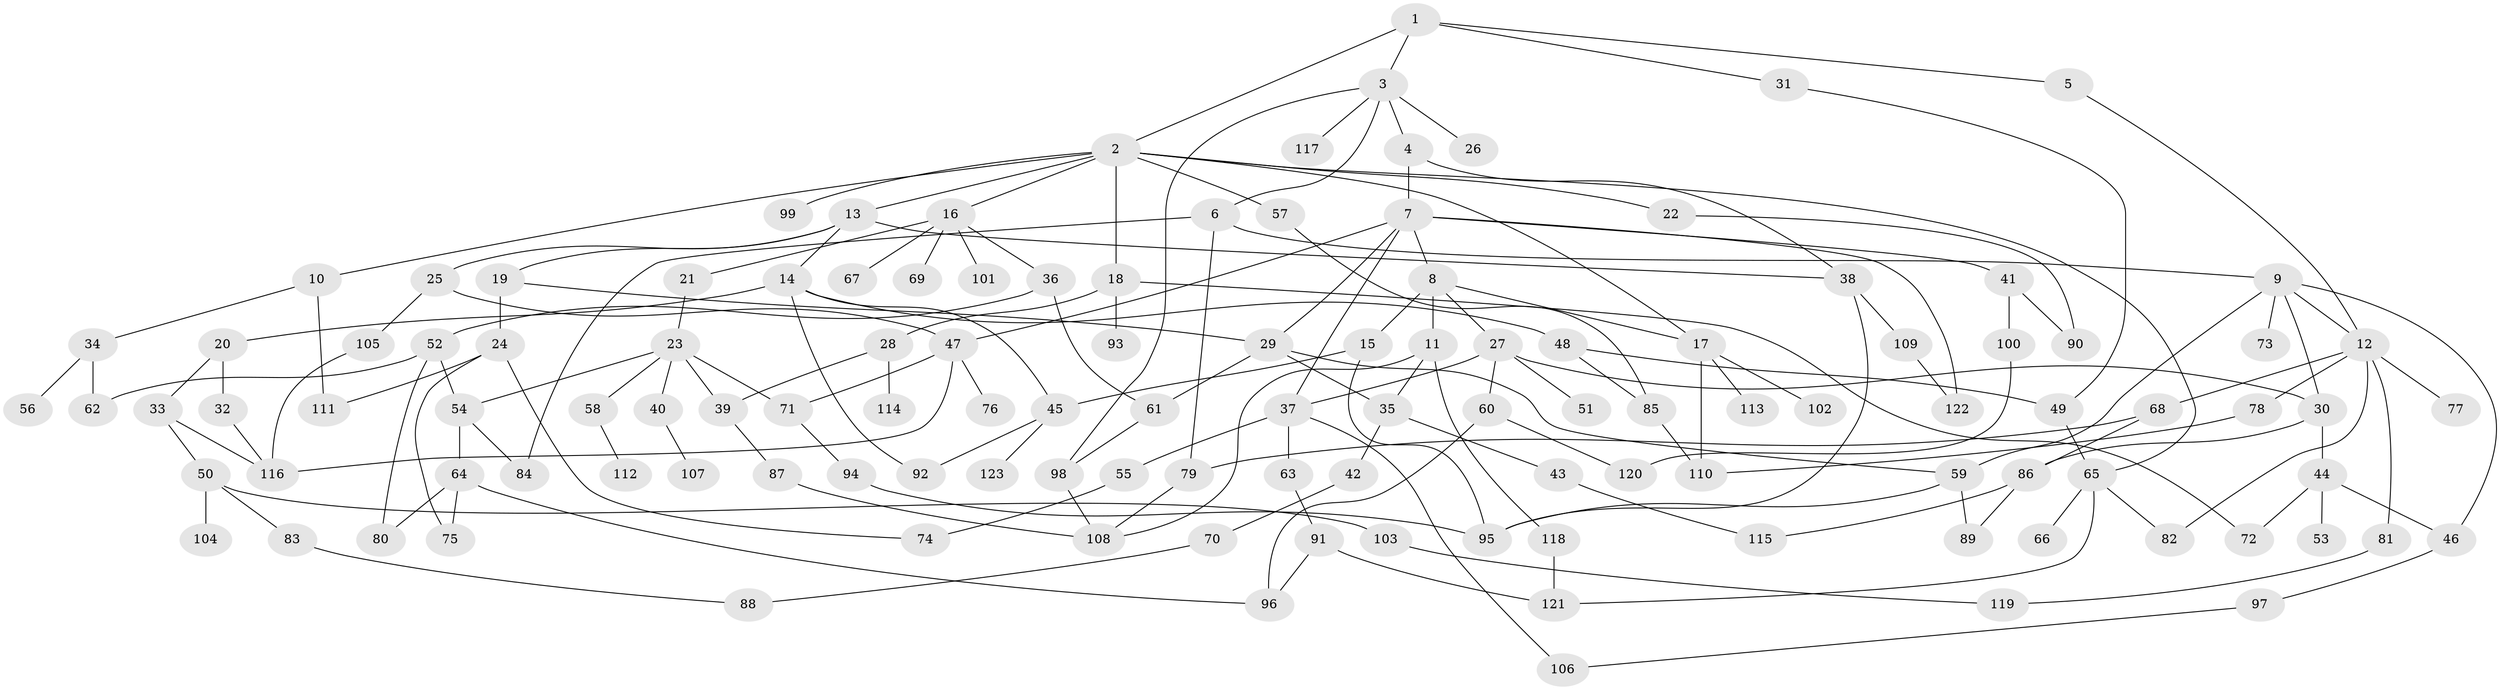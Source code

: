 // Generated by graph-tools (version 1.1) at 2025/25/03/09/25 03:25:33]
// undirected, 123 vertices, 175 edges
graph export_dot {
graph [start="1"]
  node [color=gray90,style=filled];
  1;
  2;
  3;
  4;
  5;
  6;
  7;
  8;
  9;
  10;
  11;
  12;
  13;
  14;
  15;
  16;
  17;
  18;
  19;
  20;
  21;
  22;
  23;
  24;
  25;
  26;
  27;
  28;
  29;
  30;
  31;
  32;
  33;
  34;
  35;
  36;
  37;
  38;
  39;
  40;
  41;
  42;
  43;
  44;
  45;
  46;
  47;
  48;
  49;
  50;
  51;
  52;
  53;
  54;
  55;
  56;
  57;
  58;
  59;
  60;
  61;
  62;
  63;
  64;
  65;
  66;
  67;
  68;
  69;
  70;
  71;
  72;
  73;
  74;
  75;
  76;
  77;
  78;
  79;
  80;
  81;
  82;
  83;
  84;
  85;
  86;
  87;
  88;
  89;
  90;
  91;
  92;
  93;
  94;
  95;
  96;
  97;
  98;
  99;
  100;
  101;
  102;
  103;
  104;
  105;
  106;
  107;
  108;
  109;
  110;
  111;
  112;
  113;
  114;
  115;
  116;
  117;
  118;
  119;
  120;
  121;
  122;
  123;
  1 -- 2;
  1 -- 3;
  1 -- 5;
  1 -- 31;
  2 -- 10;
  2 -- 13;
  2 -- 16;
  2 -- 18;
  2 -- 22;
  2 -- 57;
  2 -- 65;
  2 -- 99;
  2 -- 17;
  3 -- 4;
  3 -- 6;
  3 -- 26;
  3 -- 117;
  3 -- 98;
  4 -- 7;
  4 -- 38;
  5 -- 12;
  6 -- 9;
  6 -- 79;
  6 -- 84;
  7 -- 8;
  7 -- 37;
  7 -- 41;
  7 -- 47;
  7 -- 29;
  7 -- 122;
  8 -- 11;
  8 -- 15;
  8 -- 17;
  8 -- 27;
  9 -- 12;
  9 -- 59;
  9 -- 73;
  9 -- 30;
  9 -- 46;
  10 -- 34;
  10 -- 111;
  11 -- 35;
  11 -- 118;
  11 -- 108;
  12 -- 68;
  12 -- 77;
  12 -- 78;
  12 -- 81;
  12 -- 82;
  13 -- 14;
  13 -- 19;
  13 -- 25;
  13 -- 38;
  14 -- 20;
  14 -- 45;
  14 -- 48;
  14 -- 92;
  15 -- 95;
  15 -- 45;
  16 -- 21;
  16 -- 36;
  16 -- 67;
  16 -- 69;
  16 -- 101;
  17 -- 102;
  17 -- 110;
  17 -- 113;
  18 -- 28;
  18 -- 72;
  18 -- 93;
  19 -- 24;
  19 -- 29;
  20 -- 32;
  20 -- 33;
  21 -- 23;
  22 -- 90;
  23 -- 40;
  23 -- 58;
  23 -- 71;
  23 -- 54;
  23 -- 39;
  24 -- 75;
  24 -- 74;
  24 -- 111;
  25 -- 105;
  25 -- 47;
  27 -- 30;
  27 -- 51;
  27 -- 60;
  27 -- 37;
  28 -- 39;
  28 -- 114;
  29 -- 61;
  29 -- 35;
  29 -- 59;
  30 -- 44;
  30 -- 86;
  31 -- 49;
  32 -- 116;
  33 -- 50;
  33 -- 116;
  34 -- 56;
  34 -- 62;
  35 -- 42;
  35 -- 43;
  36 -- 52;
  36 -- 61;
  37 -- 55;
  37 -- 63;
  37 -- 106;
  38 -- 109;
  38 -- 95;
  39 -- 87;
  40 -- 107;
  41 -- 90;
  41 -- 100;
  42 -- 70;
  43 -- 115;
  44 -- 46;
  44 -- 53;
  44 -- 72;
  45 -- 92;
  45 -- 123;
  46 -- 97;
  47 -- 71;
  47 -- 76;
  47 -- 116;
  48 -- 85;
  48 -- 49;
  49 -- 65;
  50 -- 83;
  50 -- 103;
  50 -- 104;
  52 -- 54;
  52 -- 80;
  52 -- 62;
  54 -- 64;
  54 -- 84;
  55 -- 74;
  57 -- 85;
  58 -- 112;
  59 -- 95;
  59 -- 89;
  60 -- 120;
  60 -- 96;
  61 -- 98;
  63 -- 91;
  64 -- 96;
  64 -- 75;
  64 -- 80;
  65 -- 66;
  65 -- 82;
  65 -- 121;
  68 -- 86;
  68 -- 79;
  70 -- 88;
  71 -- 94;
  78 -- 110;
  79 -- 108;
  81 -- 119;
  83 -- 88;
  85 -- 110;
  86 -- 89;
  86 -- 115;
  87 -- 108;
  91 -- 96;
  91 -- 121;
  94 -- 95;
  97 -- 106;
  98 -- 108;
  100 -- 120;
  103 -- 119;
  105 -- 116;
  109 -- 122;
  118 -- 121;
}
